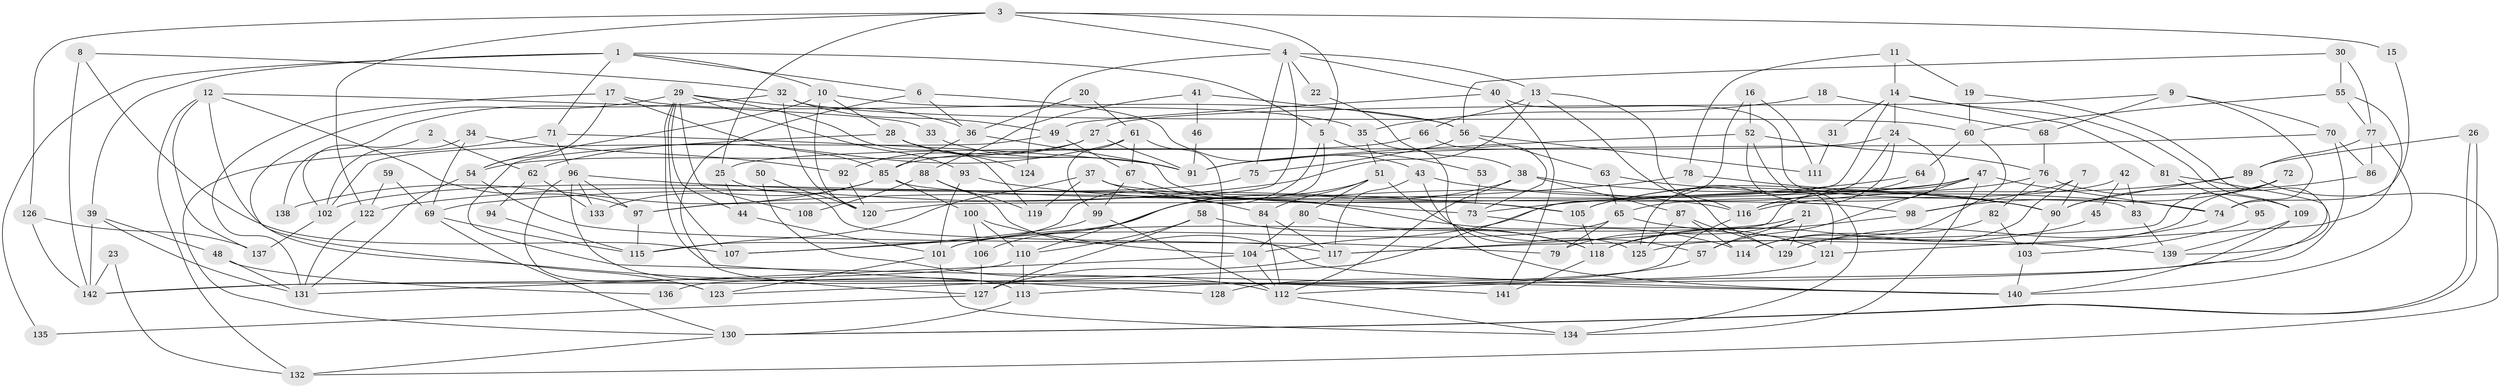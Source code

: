 // coarse degree distribution, {8: 0.04, 7: 0.05, 5: 0.17, 4: 0.18, 15: 0.01, 3: 0.29, 6: 0.06, 12: 0.02, 17: 0.02, 2: 0.15, 10: 0.01}
// Generated by graph-tools (version 1.1) at 2025/51/03/04/25 22:51:06]
// undirected, 142 vertices, 284 edges
graph export_dot {
  node [color=gray90,style=filled];
  1;
  2;
  3;
  4;
  5;
  6;
  7;
  8;
  9;
  10;
  11;
  12;
  13;
  14;
  15;
  16;
  17;
  18;
  19;
  20;
  21;
  22;
  23;
  24;
  25;
  26;
  27;
  28;
  29;
  30;
  31;
  32;
  33;
  34;
  35;
  36;
  37;
  38;
  39;
  40;
  41;
  42;
  43;
  44;
  45;
  46;
  47;
  48;
  49;
  50;
  51;
  52;
  53;
  54;
  55;
  56;
  57;
  58;
  59;
  60;
  61;
  62;
  63;
  64;
  65;
  66;
  67;
  68;
  69;
  70;
  71;
  72;
  73;
  74;
  75;
  76;
  77;
  78;
  79;
  80;
  81;
  82;
  83;
  84;
  85;
  86;
  87;
  88;
  89;
  90;
  91;
  92;
  93;
  94;
  95;
  96;
  97;
  98;
  99;
  100;
  101;
  102;
  103;
  104;
  105;
  106;
  107;
  108;
  109;
  110;
  111;
  112;
  113;
  114;
  115;
  116;
  117;
  118;
  119;
  120;
  121;
  122;
  123;
  124;
  125;
  126;
  127;
  128;
  129;
  130;
  131;
  132;
  133;
  134;
  135;
  136;
  137;
  138;
  139;
  140;
  141;
  142;
  1 -- 39;
  1 -- 6;
  1 -- 5;
  1 -- 10;
  1 -- 71;
  1 -- 135;
  2 -- 102;
  2 -- 62;
  3 -- 4;
  3 -- 5;
  3 -- 15;
  3 -- 25;
  3 -- 122;
  3 -- 126;
  4 -- 13;
  4 -- 97;
  4 -- 22;
  4 -- 40;
  4 -- 75;
  4 -- 124;
  5 -- 115;
  5 -- 53;
  5 -- 110;
  6 -- 127;
  6 -- 43;
  6 -- 36;
  7 -- 98;
  7 -- 90;
  7 -- 129;
  8 -- 142;
  8 -- 107;
  8 -- 32;
  9 -- 74;
  9 -- 70;
  9 -- 27;
  9 -- 68;
  10 -- 54;
  10 -- 28;
  10 -- 35;
  10 -- 120;
  11 -- 14;
  11 -- 19;
  11 -- 78;
  12 -- 137;
  12 -- 141;
  12 -- 33;
  12 -- 97;
  12 -- 132;
  13 -- 122;
  13 -- 116;
  13 -- 66;
  13 -- 129;
  14 -- 24;
  14 -- 120;
  14 -- 31;
  14 -- 81;
  14 -- 109;
  15 -- 74;
  16 -- 52;
  16 -- 123;
  16 -- 111;
  17 -- 85;
  17 -- 131;
  17 -- 54;
  17 -- 56;
  18 -- 35;
  18 -- 68;
  19 -- 60;
  19 -- 139;
  20 -- 36;
  20 -- 61;
  21 -- 101;
  21 -- 129;
  21 -- 57;
  21 -- 79;
  22 -- 38;
  23 -- 142;
  23 -- 132;
  24 -- 25;
  24 -- 125;
  24 -- 104;
  24 -- 116;
  25 -- 44;
  25 -- 117;
  26 -- 130;
  26 -- 130;
  26 -- 89;
  27 -- 91;
  27 -- 54;
  27 -- 92;
  28 -- 140;
  28 -- 91;
  28 -- 124;
  29 -- 123;
  29 -- 36;
  29 -- 44;
  29 -- 93;
  29 -- 107;
  29 -- 108;
  29 -- 119;
  29 -- 128;
  30 -- 77;
  30 -- 55;
  30 -- 56;
  31 -- 111;
  32 -- 49;
  32 -- 60;
  32 -- 120;
  32 -- 138;
  33 -- 91;
  34 -- 92;
  34 -- 69;
  34 -- 102;
  35 -- 140;
  35 -- 51;
  36 -- 105;
  36 -- 85;
  37 -- 84;
  37 -- 115;
  37 -- 73;
  37 -- 119;
  38 -- 87;
  38 -- 107;
  38 -- 90;
  38 -- 112;
  39 -- 131;
  39 -- 142;
  39 -- 48;
  40 -- 49;
  40 -- 83;
  40 -- 141;
  41 -- 88;
  41 -- 56;
  41 -- 46;
  42 -- 65;
  42 -- 83;
  42 -- 45;
  43 -- 117;
  43 -- 90;
  43 -- 125;
  44 -- 101;
  45 -- 118;
  46 -- 91;
  47 -- 117;
  47 -- 57;
  47 -- 69;
  47 -- 74;
  47 -- 105;
  47 -- 134;
  48 -- 131;
  48 -- 136;
  49 -- 67;
  49 -- 102;
  50 -- 112;
  50 -- 120;
  51 -- 57;
  51 -- 80;
  51 -- 84;
  51 -- 106;
  52 -- 134;
  52 -- 91;
  52 -- 76;
  52 -- 121;
  53 -- 73;
  54 -- 79;
  54 -- 131;
  55 -- 60;
  55 -- 121;
  55 -- 77;
  56 -- 63;
  56 -- 75;
  56 -- 111;
  57 -- 113;
  58 -- 118;
  58 -- 110;
  58 -- 127;
  59 -- 122;
  59 -- 69;
  60 -- 64;
  60 -- 114;
  61 -- 67;
  61 -- 128;
  61 -- 62;
  61 -- 99;
  62 -- 133;
  62 -- 94;
  63 -- 74;
  63 -- 65;
  64 -- 116;
  64 -- 73;
  65 -- 79;
  65 -- 101;
  65 -- 139;
  66 -- 85;
  66 -- 73;
  67 -- 114;
  67 -- 99;
  68 -- 76;
  69 -- 130;
  69 -- 115;
  70 -- 91;
  70 -- 86;
  70 -- 142;
  71 -- 130;
  71 -- 91;
  71 -- 96;
  72 -- 117;
  72 -- 98;
  72 -- 125;
  73 -- 121;
  74 -- 129;
  75 -- 102;
  76 -- 105;
  76 -- 82;
  76 -- 109;
  77 -- 89;
  77 -- 86;
  77 -- 140;
  78 -- 90;
  78 -- 97;
  80 -- 104;
  80 -- 118;
  81 -- 112;
  81 -- 95;
  82 -- 114;
  82 -- 103;
  83 -- 139;
  84 -- 112;
  84 -- 117;
  85 -- 100;
  85 -- 98;
  85 -- 133;
  85 -- 138;
  86 -- 90;
  87 -- 129;
  87 -- 125;
  87 -- 114;
  88 -- 140;
  88 -- 119;
  88 -- 108;
  89 -- 132;
  89 -- 90;
  89 -- 116;
  90 -- 103;
  92 -- 120;
  93 -- 116;
  93 -- 101;
  94 -- 115;
  95 -- 103;
  96 -- 97;
  96 -- 105;
  96 -- 113;
  96 -- 123;
  96 -- 133;
  97 -- 115;
  98 -- 118;
  99 -- 112;
  99 -- 107;
  100 -- 104;
  100 -- 106;
  100 -- 110;
  101 -- 123;
  101 -- 134;
  102 -- 137;
  103 -- 140;
  104 -- 112;
  104 -- 131;
  105 -- 118;
  106 -- 127;
  109 -- 139;
  109 -- 140;
  110 -- 113;
  110 -- 142;
  112 -- 134;
  113 -- 130;
  116 -- 136;
  117 -- 127;
  118 -- 141;
  121 -- 128;
  122 -- 131;
  126 -- 142;
  126 -- 137;
  127 -- 135;
  130 -- 132;
}
